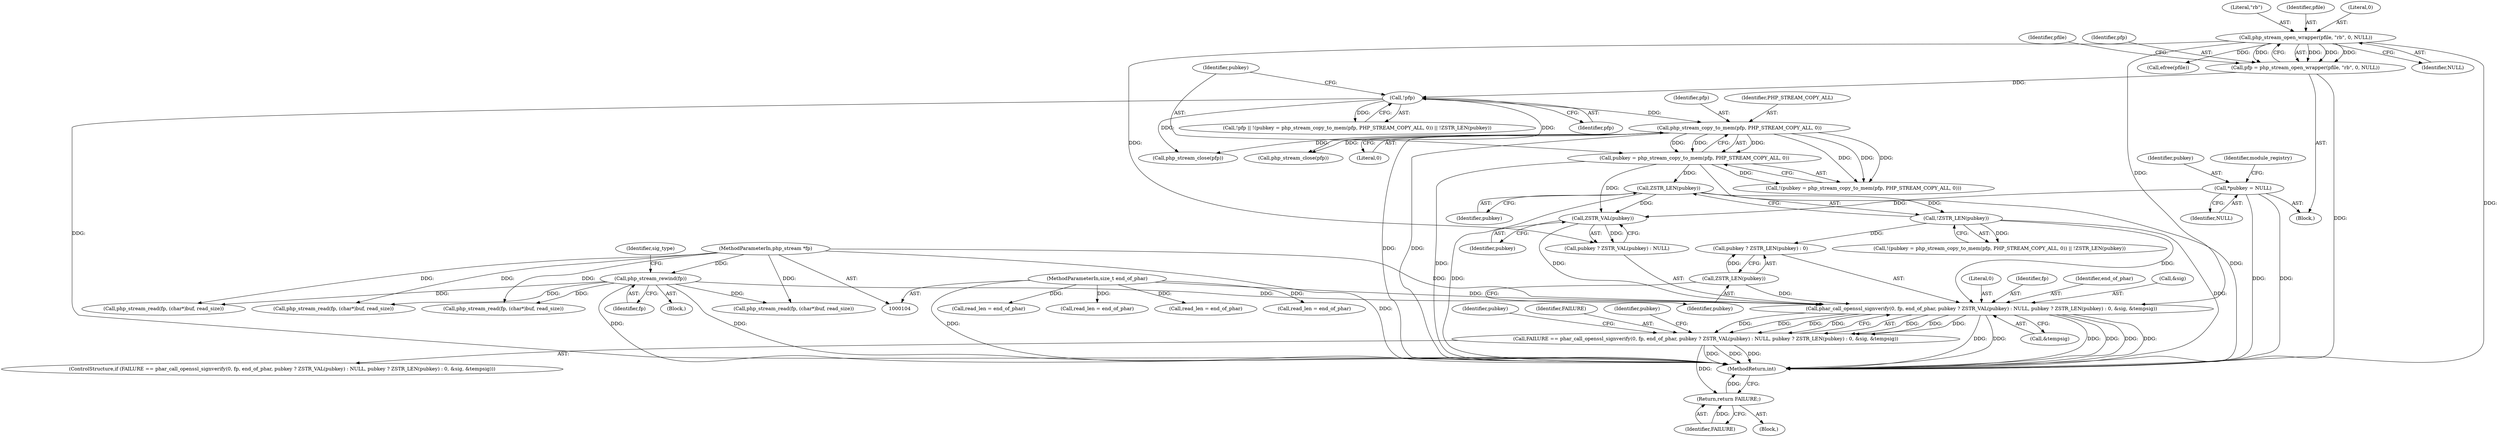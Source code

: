 digraph "0_php-src_0bfb970f43acd1e81d11be1154805f86655f15d5?w=1@API" {
"1000214" [label="(Call,phar_call_openssl_signverify(0, fp, end_of_phar, pubkey ? ZSTR_VAL(pubkey) : NULL, pubkey ? ZSTR_LEN(pubkey) : 0, &sig, &tempsig))"];
"1000119" [label="(Call,php_stream_rewind(fp))"];
"1000105" [label="(MethodParameterIn,php_stream *fp)"];
"1000106" [label="(MethodParameterIn,size_t end_of_phar)"];
"1000220" [label="(Call,ZSTR_VAL(pubkey))"];
"1000189" [label="(Call,ZSTR_LEN(pubkey))"];
"1000182" [label="(Call,pubkey = php_stream_copy_to_mem(pfp, PHP_STREAM_COPY_ALL, 0))"];
"1000184" [label="(Call,php_stream_copy_to_mem(pfp, PHP_STREAM_COPY_ALL, 0))"];
"1000178" [label="(Call,!pfp)"];
"1000167" [label="(Call,pfp = php_stream_open_wrapper(pfile, \"rb\", 0, NULL))"];
"1000169" [label="(Call,php_stream_open_wrapper(pfile, \"rb\", 0, NULL))"];
"1000136" [label="(Call,*pubkey = NULL)"];
"1000188" [label="(Call,!ZSTR_LEN(pubkey))"];
"1000225" [label="(Call,ZSTR_LEN(pubkey))"];
"1000212" [label="(Call,FAILURE == phar_call_openssl_signverify(0, fp, end_of_phar, pubkey ? ZSTR_VAL(pubkey) : NULL, pubkey ? ZSTR_LEN(pubkey) : 0, &sig, &tempsig))"];
"1000245" [label="(Return,return FAILURE;)"];
"1000182" [label="(Call,pubkey = php_stream_copy_to_mem(pfp, PHP_STREAM_COPY_ALL, 0))"];
"1000497" [label="(Call,read_len = end_of_phar)"];
"1000188" [label="(Call,!ZSTR_LEN(pubkey))"];
"1000175" [label="(Identifier,pfile)"];
"1000287" [label="(Call,read_len = end_of_phar)"];
"1000220" [label="(Call,ZSTR_VAL(pubkey))"];
"1000221" [label="(Identifier,pubkey)"];
"1000122" [label="(Identifier,sig_type)"];
"1000311" [label="(Call,php_stream_read(fp, (char*)buf, read_size))"];
"1000246" [label="(Identifier,FAILURE)"];
"1000186" [label="(Identifier,PHP_STREAM_COPY_ALL)"];
"1000602" [label="(Call,read_len = end_of_phar)"];
"1000177" [label="(Call,!pfp || !(pubkey = php_stream_copy_to_mem(pfp, PHP_STREAM_COPY_ALL, 0)) || !ZSTR_LEN(pubkey))"];
"1000232" [label="(Block,)"];
"1000212" [label="(Call,FAILURE == phar_call_openssl_signverify(0, fp, end_of_phar, pubkey ? ZSTR_VAL(pubkey) : NULL, pubkey ? ZSTR_LEN(pubkey) : 0, &sig, &tempsig))"];
"1000223" [label="(Call,pubkey ? ZSTR_LEN(pubkey) : 0)"];
"1000167" [label="(Call,pfp = php_stream_open_wrapper(pfile, \"rb\", 0, NULL))"];
"1000137" [label="(Identifier,pubkey)"];
"1000215" [label="(Literal,0)"];
"1000416" [label="(Call,php_stream_read(fp, (char*)buf, read_size))"];
"1000180" [label="(Call,!(pubkey = php_stream_copy_to_mem(pfp, PHP_STREAM_COPY_ALL, 0)) || !ZSTR_LEN(pubkey))"];
"1000206" [label="(Call,php_stream_close(pfp))"];
"1000225" [label="(Call,ZSTR_LEN(pubkey))"];
"1000248" [label="(Identifier,pubkey)"];
"1000213" [label="(Identifier,FAILURE)"];
"1000171" [label="(Literal,\"rb\")"];
"1000181" [label="(Call,!(pubkey = php_stream_copy_to_mem(pfp, PHP_STREAM_COPY_ALL, 0)))"];
"1000189" [label="(Call,ZSTR_LEN(pubkey))"];
"1000120" [label="(Identifier,fp)"];
"1000190" [label="(Identifier,pubkey)"];
"1000184" [label="(Call,php_stream_copy_to_mem(pfp, PHP_STREAM_COPY_ALL, 0))"];
"1000626" [label="(Call,php_stream_read(fp, (char*)buf, read_size))"];
"1000119" [label="(Call,php_stream_rewind(fp))"];
"1000136" [label="(Call,*pubkey = NULL)"];
"1000138" [label="(Identifier,NULL)"];
"1000216" [label="(Identifier,fp)"];
"1000214" [label="(Call,phar_call_openssl_signverify(0, fp, end_of_phar, pubkey ? ZSTR_VAL(pubkey) : NULL, pubkey ? ZSTR_LEN(pubkey) : 0, &sig, &tempsig))"];
"1000169" [label="(Call,php_stream_open_wrapper(pfile, \"rb\", 0, NULL))"];
"1000230" [label="(Call,&tempsig)"];
"1000211" [label="(ControlStructure,if (FAILURE == phar_call_openssl_signverify(0, fp, end_of_phar, pubkey ? ZSTR_VAL(pubkey) : NULL, pubkey ? ZSTR_LEN(pubkey) : 0, &sig, &tempsig)))"];
"1000183" [label="(Identifier,pubkey)"];
"1000245" [label="(Return,return FAILURE;)"];
"1000217" [label="(Identifier,end_of_phar)"];
"1000178" [label="(Call,!pfp)"];
"1000187" [label="(Literal,0)"];
"1000125" [label="(Block,)"];
"1000168" [label="(Identifier,pfp)"];
"1000106" [label="(MethodParameterIn,size_t end_of_phar)"];
"1000228" [label="(Call,&sig)"];
"1000195" [label="(Call,php_stream_close(pfp))"];
"1000179" [label="(Identifier,pfp)"];
"1000226" [label="(Identifier,pubkey)"];
"1000114" [label="(Block,)"];
"1000170" [label="(Identifier,pfile)"];
"1000174" [label="(Call,efree(pfile))"];
"1000218" [label="(Call,pubkey ? ZSTR_VAL(pubkey) : NULL)"];
"1000173" [label="(Identifier,NULL)"];
"1000145" [label="(Identifier,module_registry)"];
"1000105" [label="(MethodParameterIn,php_stream *fp)"];
"1000234" [label="(Identifier,pubkey)"];
"1000172" [label="(Literal,0)"];
"1000185" [label="(Identifier,pfp)"];
"1000697" [label="(MethodReturn,int)"];
"1000521" [label="(Call,php_stream_read(fp, (char*)buf, read_size))"];
"1000392" [label="(Call,read_len = end_of_phar)"];
"1000214" -> "1000212"  [label="AST: "];
"1000214" -> "1000230"  [label="CFG: "];
"1000215" -> "1000214"  [label="AST: "];
"1000216" -> "1000214"  [label="AST: "];
"1000217" -> "1000214"  [label="AST: "];
"1000218" -> "1000214"  [label="AST: "];
"1000223" -> "1000214"  [label="AST: "];
"1000228" -> "1000214"  [label="AST: "];
"1000230" -> "1000214"  [label="AST: "];
"1000212" -> "1000214"  [label="CFG: "];
"1000214" -> "1000697"  [label="DDG: "];
"1000214" -> "1000697"  [label="DDG: "];
"1000214" -> "1000697"  [label="DDG: "];
"1000214" -> "1000697"  [label="DDG: "];
"1000214" -> "1000697"  [label="DDG: "];
"1000214" -> "1000697"  [label="DDG: "];
"1000214" -> "1000212"  [label="DDG: "];
"1000214" -> "1000212"  [label="DDG: "];
"1000214" -> "1000212"  [label="DDG: "];
"1000214" -> "1000212"  [label="DDG: "];
"1000214" -> "1000212"  [label="DDG: "];
"1000214" -> "1000212"  [label="DDG: "];
"1000214" -> "1000212"  [label="DDG: "];
"1000119" -> "1000214"  [label="DDG: "];
"1000105" -> "1000214"  [label="DDG: "];
"1000106" -> "1000214"  [label="DDG: "];
"1000220" -> "1000214"  [label="DDG: "];
"1000169" -> "1000214"  [label="DDG: "];
"1000188" -> "1000214"  [label="DDG: "];
"1000225" -> "1000214"  [label="DDG: "];
"1000119" -> "1000114"  [label="AST: "];
"1000119" -> "1000120"  [label="CFG: "];
"1000120" -> "1000119"  [label="AST: "];
"1000122" -> "1000119"  [label="CFG: "];
"1000119" -> "1000697"  [label="DDG: "];
"1000119" -> "1000697"  [label="DDG: "];
"1000105" -> "1000119"  [label="DDG: "];
"1000119" -> "1000311"  [label="DDG: "];
"1000119" -> "1000416"  [label="DDG: "];
"1000119" -> "1000521"  [label="DDG: "];
"1000119" -> "1000626"  [label="DDG: "];
"1000105" -> "1000104"  [label="AST: "];
"1000105" -> "1000697"  [label="DDG: "];
"1000105" -> "1000311"  [label="DDG: "];
"1000105" -> "1000416"  [label="DDG: "];
"1000105" -> "1000521"  [label="DDG: "];
"1000105" -> "1000626"  [label="DDG: "];
"1000106" -> "1000104"  [label="AST: "];
"1000106" -> "1000697"  [label="DDG: "];
"1000106" -> "1000287"  [label="DDG: "];
"1000106" -> "1000392"  [label="DDG: "];
"1000106" -> "1000497"  [label="DDG: "];
"1000106" -> "1000602"  [label="DDG: "];
"1000220" -> "1000218"  [label="AST: "];
"1000220" -> "1000221"  [label="CFG: "];
"1000221" -> "1000220"  [label="AST: "];
"1000218" -> "1000220"  [label="CFG: "];
"1000220" -> "1000218"  [label="DDG: "];
"1000189" -> "1000220"  [label="DDG: "];
"1000182" -> "1000220"  [label="DDG: "];
"1000136" -> "1000220"  [label="DDG: "];
"1000189" -> "1000188"  [label="AST: "];
"1000189" -> "1000190"  [label="CFG: "];
"1000190" -> "1000189"  [label="AST: "];
"1000188" -> "1000189"  [label="CFG: "];
"1000189" -> "1000697"  [label="DDG: "];
"1000189" -> "1000188"  [label="DDG: "];
"1000182" -> "1000189"  [label="DDG: "];
"1000182" -> "1000181"  [label="AST: "];
"1000182" -> "1000184"  [label="CFG: "];
"1000183" -> "1000182"  [label="AST: "];
"1000184" -> "1000182"  [label="AST: "];
"1000181" -> "1000182"  [label="CFG: "];
"1000182" -> "1000697"  [label="DDG: "];
"1000182" -> "1000697"  [label="DDG: "];
"1000182" -> "1000181"  [label="DDG: "];
"1000184" -> "1000182"  [label="DDG: "];
"1000184" -> "1000182"  [label="DDG: "];
"1000184" -> "1000182"  [label="DDG: "];
"1000184" -> "1000187"  [label="CFG: "];
"1000185" -> "1000184"  [label="AST: "];
"1000186" -> "1000184"  [label="AST: "];
"1000187" -> "1000184"  [label="AST: "];
"1000184" -> "1000697"  [label="DDG: "];
"1000184" -> "1000697"  [label="DDG: "];
"1000184" -> "1000181"  [label="DDG: "];
"1000184" -> "1000181"  [label="DDG: "];
"1000184" -> "1000181"  [label="DDG: "];
"1000178" -> "1000184"  [label="DDG: "];
"1000184" -> "1000195"  [label="DDG: "];
"1000184" -> "1000206"  [label="DDG: "];
"1000178" -> "1000177"  [label="AST: "];
"1000178" -> "1000179"  [label="CFG: "];
"1000179" -> "1000178"  [label="AST: "];
"1000183" -> "1000178"  [label="CFG: "];
"1000177" -> "1000178"  [label="CFG: "];
"1000178" -> "1000697"  [label="DDG: "];
"1000178" -> "1000177"  [label="DDG: "];
"1000167" -> "1000178"  [label="DDG: "];
"1000178" -> "1000195"  [label="DDG: "];
"1000178" -> "1000206"  [label="DDG: "];
"1000167" -> "1000125"  [label="AST: "];
"1000167" -> "1000169"  [label="CFG: "];
"1000168" -> "1000167"  [label="AST: "];
"1000169" -> "1000167"  [label="AST: "];
"1000175" -> "1000167"  [label="CFG: "];
"1000167" -> "1000697"  [label="DDG: "];
"1000169" -> "1000167"  [label="DDG: "];
"1000169" -> "1000167"  [label="DDG: "];
"1000169" -> "1000167"  [label="DDG: "];
"1000169" -> "1000167"  [label="DDG: "];
"1000169" -> "1000173"  [label="CFG: "];
"1000170" -> "1000169"  [label="AST: "];
"1000171" -> "1000169"  [label="AST: "];
"1000172" -> "1000169"  [label="AST: "];
"1000173" -> "1000169"  [label="AST: "];
"1000169" -> "1000697"  [label="DDG: "];
"1000169" -> "1000174"  [label="DDG: "];
"1000169" -> "1000218"  [label="DDG: "];
"1000136" -> "1000125"  [label="AST: "];
"1000136" -> "1000138"  [label="CFG: "];
"1000137" -> "1000136"  [label="AST: "];
"1000138" -> "1000136"  [label="AST: "];
"1000145" -> "1000136"  [label="CFG: "];
"1000136" -> "1000697"  [label="DDG: "];
"1000136" -> "1000697"  [label="DDG: "];
"1000188" -> "1000180"  [label="AST: "];
"1000180" -> "1000188"  [label="CFG: "];
"1000188" -> "1000697"  [label="DDG: "];
"1000188" -> "1000180"  [label="DDG: "];
"1000188" -> "1000223"  [label="DDG: "];
"1000225" -> "1000223"  [label="AST: "];
"1000225" -> "1000226"  [label="CFG: "];
"1000226" -> "1000225"  [label="AST: "];
"1000223" -> "1000225"  [label="CFG: "];
"1000225" -> "1000223"  [label="DDG: "];
"1000212" -> "1000211"  [label="AST: "];
"1000213" -> "1000212"  [label="AST: "];
"1000234" -> "1000212"  [label="CFG: "];
"1000248" -> "1000212"  [label="CFG: "];
"1000212" -> "1000697"  [label="DDG: "];
"1000212" -> "1000697"  [label="DDG: "];
"1000212" -> "1000697"  [label="DDG: "];
"1000212" -> "1000245"  [label="DDG: "];
"1000245" -> "1000232"  [label="AST: "];
"1000245" -> "1000246"  [label="CFG: "];
"1000246" -> "1000245"  [label="AST: "];
"1000697" -> "1000245"  [label="CFG: "];
"1000245" -> "1000697"  [label="DDG: "];
"1000246" -> "1000245"  [label="DDG: "];
}
